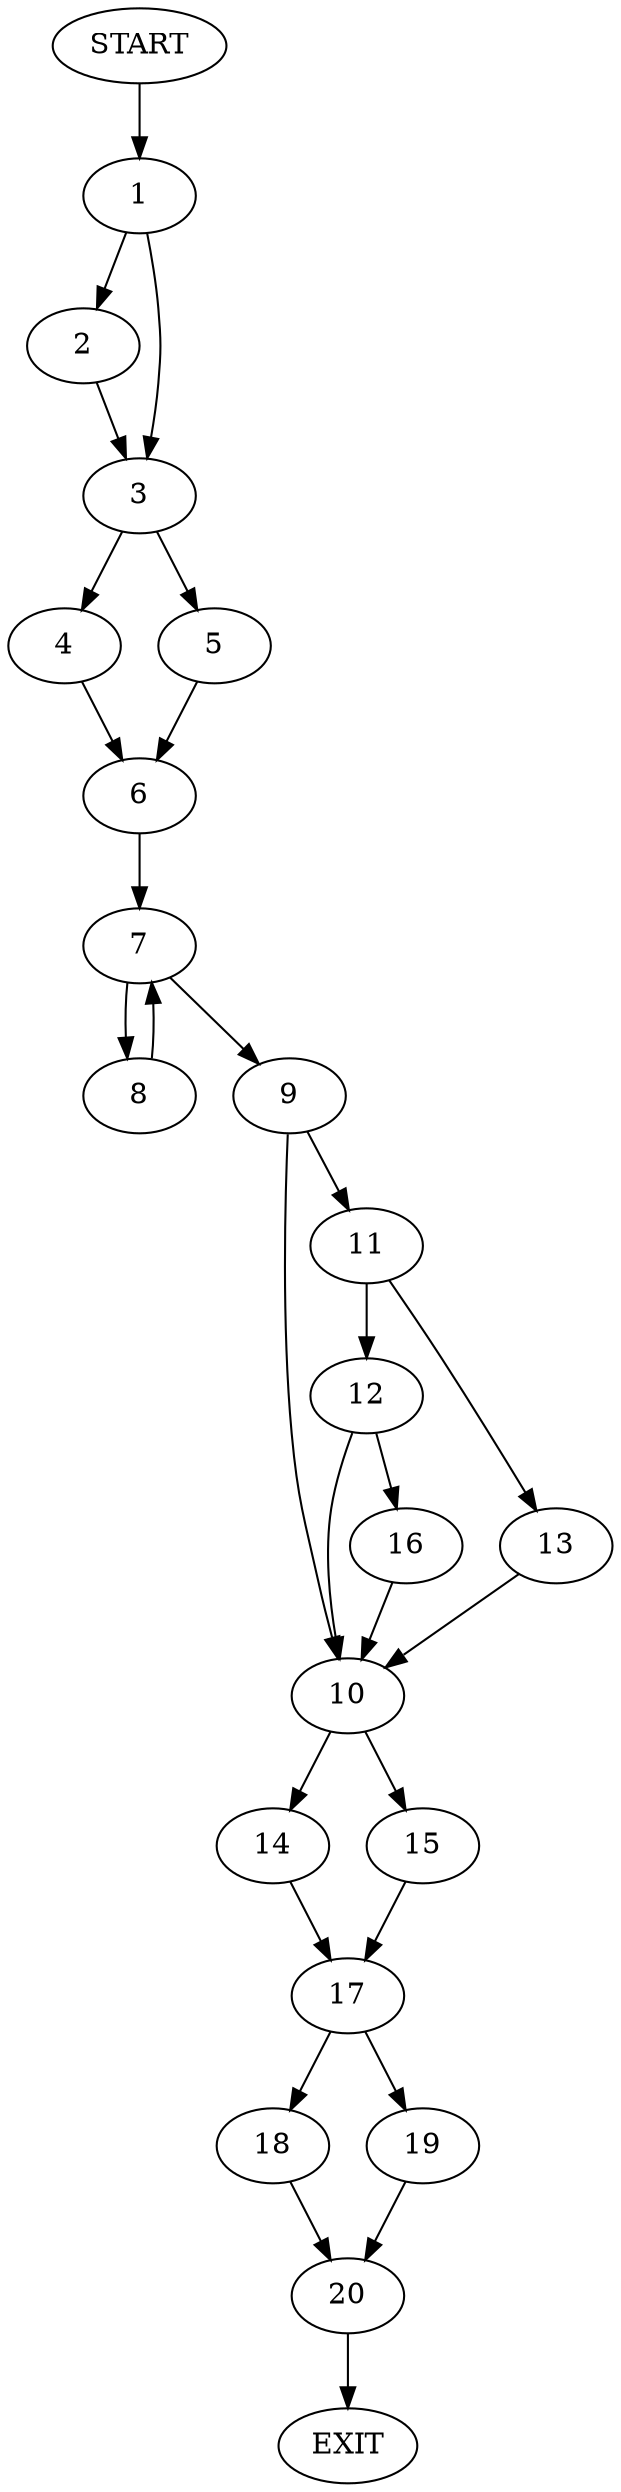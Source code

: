 digraph {
0 [label="START"]
21 [label="EXIT"]
0 -> 1
1 -> 2
1 -> 3
3 -> 4
3 -> 5
2 -> 3
5 -> 6
4 -> 6
6 -> 7
7 -> 8
7 -> 9
8 -> 7
9 -> 10
9 -> 11
11 -> 12
11 -> 13
10 -> 14
10 -> 15
12 -> 10
12 -> 16
13 -> 10
16 -> 10
14 -> 17
15 -> 17
17 -> 18
17 -> 19
19 -> 20
18 -> 20
20 -> 21
}
